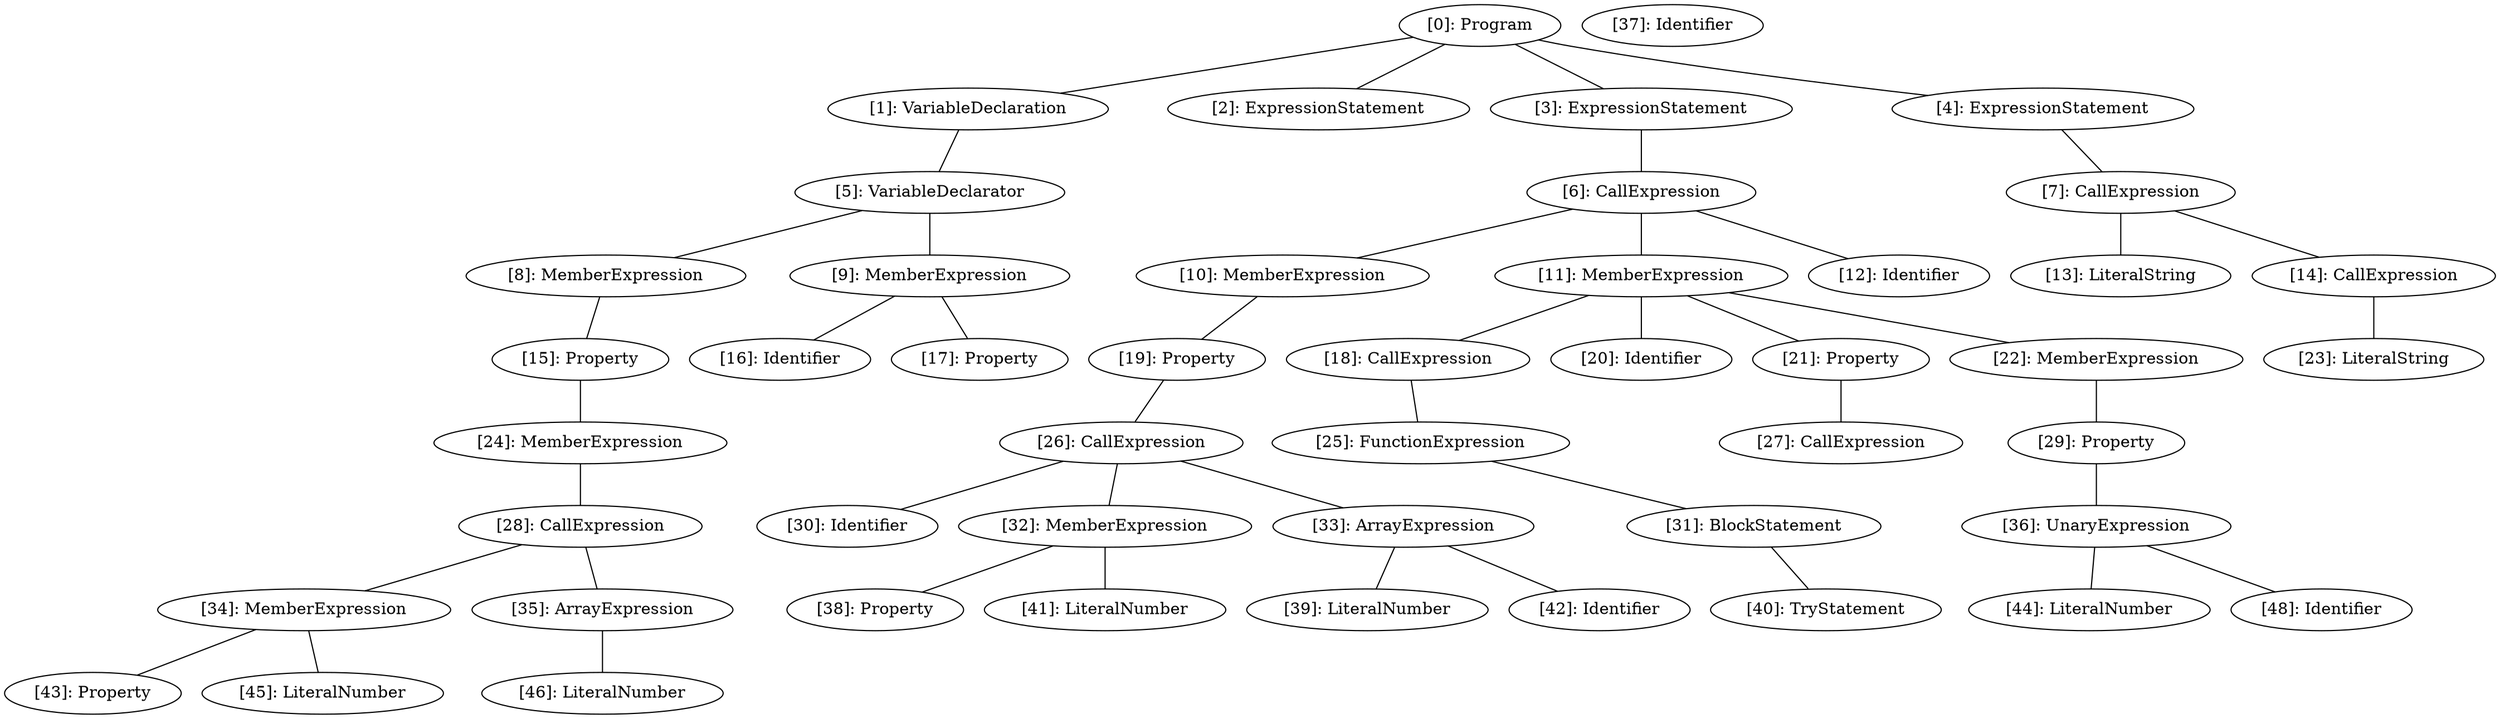 // Result
graph {
	0 [label="[0]: Program"]
	1 [label="[1]: VariableDeclaration"]
	2 [label="[2]: ExpressionStatement"]
	3 [label="[3]: ExpressionStatement"]
	4 [label="[4]: ExpressionStatement"]
	5 [label="[5]: VariableDeclarator"]
	6 [label="[6]: CallExpression"]
	7 [label="[7]: CallExpression"]
	8 [label="[8]: MemberExpression"]
	9 [label="[9]: MemberExpression"]
	10 [label="[10]: MemberExpression"]
	11 [label="[11]: MemberExpression"]
	12 [label="[12]: Identifier"]
	13 [label="[13]: LiteralString"]
	14 [label="[14]: CallExpression"]
	15 [label="[15]: Property"]
	16 [label="[16]: Identifier"]
	17 [label="[17]: Property"]
	18 [label="[18]: CallExpression"]
	19 [label="[19]: Property"]
	20 [label="[20]: Identifier"]
	21 [label="[21]: Property"]
	22 [label="[22]: MemberExpression"]
	23 [label="[23]: LiteralString"]
	24 [label="[24]: MemberExpression"]
	25 [label="[25]: FunctionExpression"]
	26 [label="[26]: CallExpression"]
	27 [label="[27]: CallExpression"]
	28 [label="[28]: CallExpression"]
	29 [label="[29]: Property"]
	30 [label="[30]: Identifier"]
	31 [label="[31]: BlockStatement"]
	32 [label="[32]: MemberExpression"]
	33 [label="[33]: ArrayExpression"]
	34 [label="[34]: MemberExpression"]
	35 [label="[35]: ArrayExpression"]
	36 [label="[36]: UnaryExpression"]
	37 [label="[37]: Identifier"]
	38 [label="[38]: Property"]
	39 [label="[39]: LiteralNumber"]
	40 [label="[40]: TryStatement"]
	41 [label="[41]: LiteralNumber"]
	42 [label="[42]: Identifier"]
	43 [label="[43]: Property"]
	44 [label="[44]: LiteralNumber"]
	45 [label="[45]: LiteralNumber"]
	46 [label="[46]: LiteralNumber"]
	48 [label="[48]: Identifier"]
	0 -- 1
	0 -- 2
	0 -- 3
	0 -- 4
	1 -- 5
	3 -- 6
	4 -- 7
	5 -- 8
	5 -- 9
	6 -- 10
	6 -- 11
	6 -- 12
	7 -- 13
	7 -- 14
	8 -- 15
	9 -- 16
	9 -- 17
	10 -- 19
	11 -- 18
	11 -- 20
	11 -- 21
	11 -- 22
	14 -- 23
	15 -- 24
	18 -- 25
	19 -- 26
	21 -- 27
	22 -- 29
	24 -- 28
	25 -- 31
	26 -- 30
	26 -- 32
	26 -- 33
	28 -- 34
	28 -- 35
	29 -- 36
	31 -- 40
	32 -- 38
	32 -- 41
	33 -- 39
	33 -- 42
	34 -- 43
	34 -- 45
	35 -- 46
	36 -- 44
	36 -- 48
}
